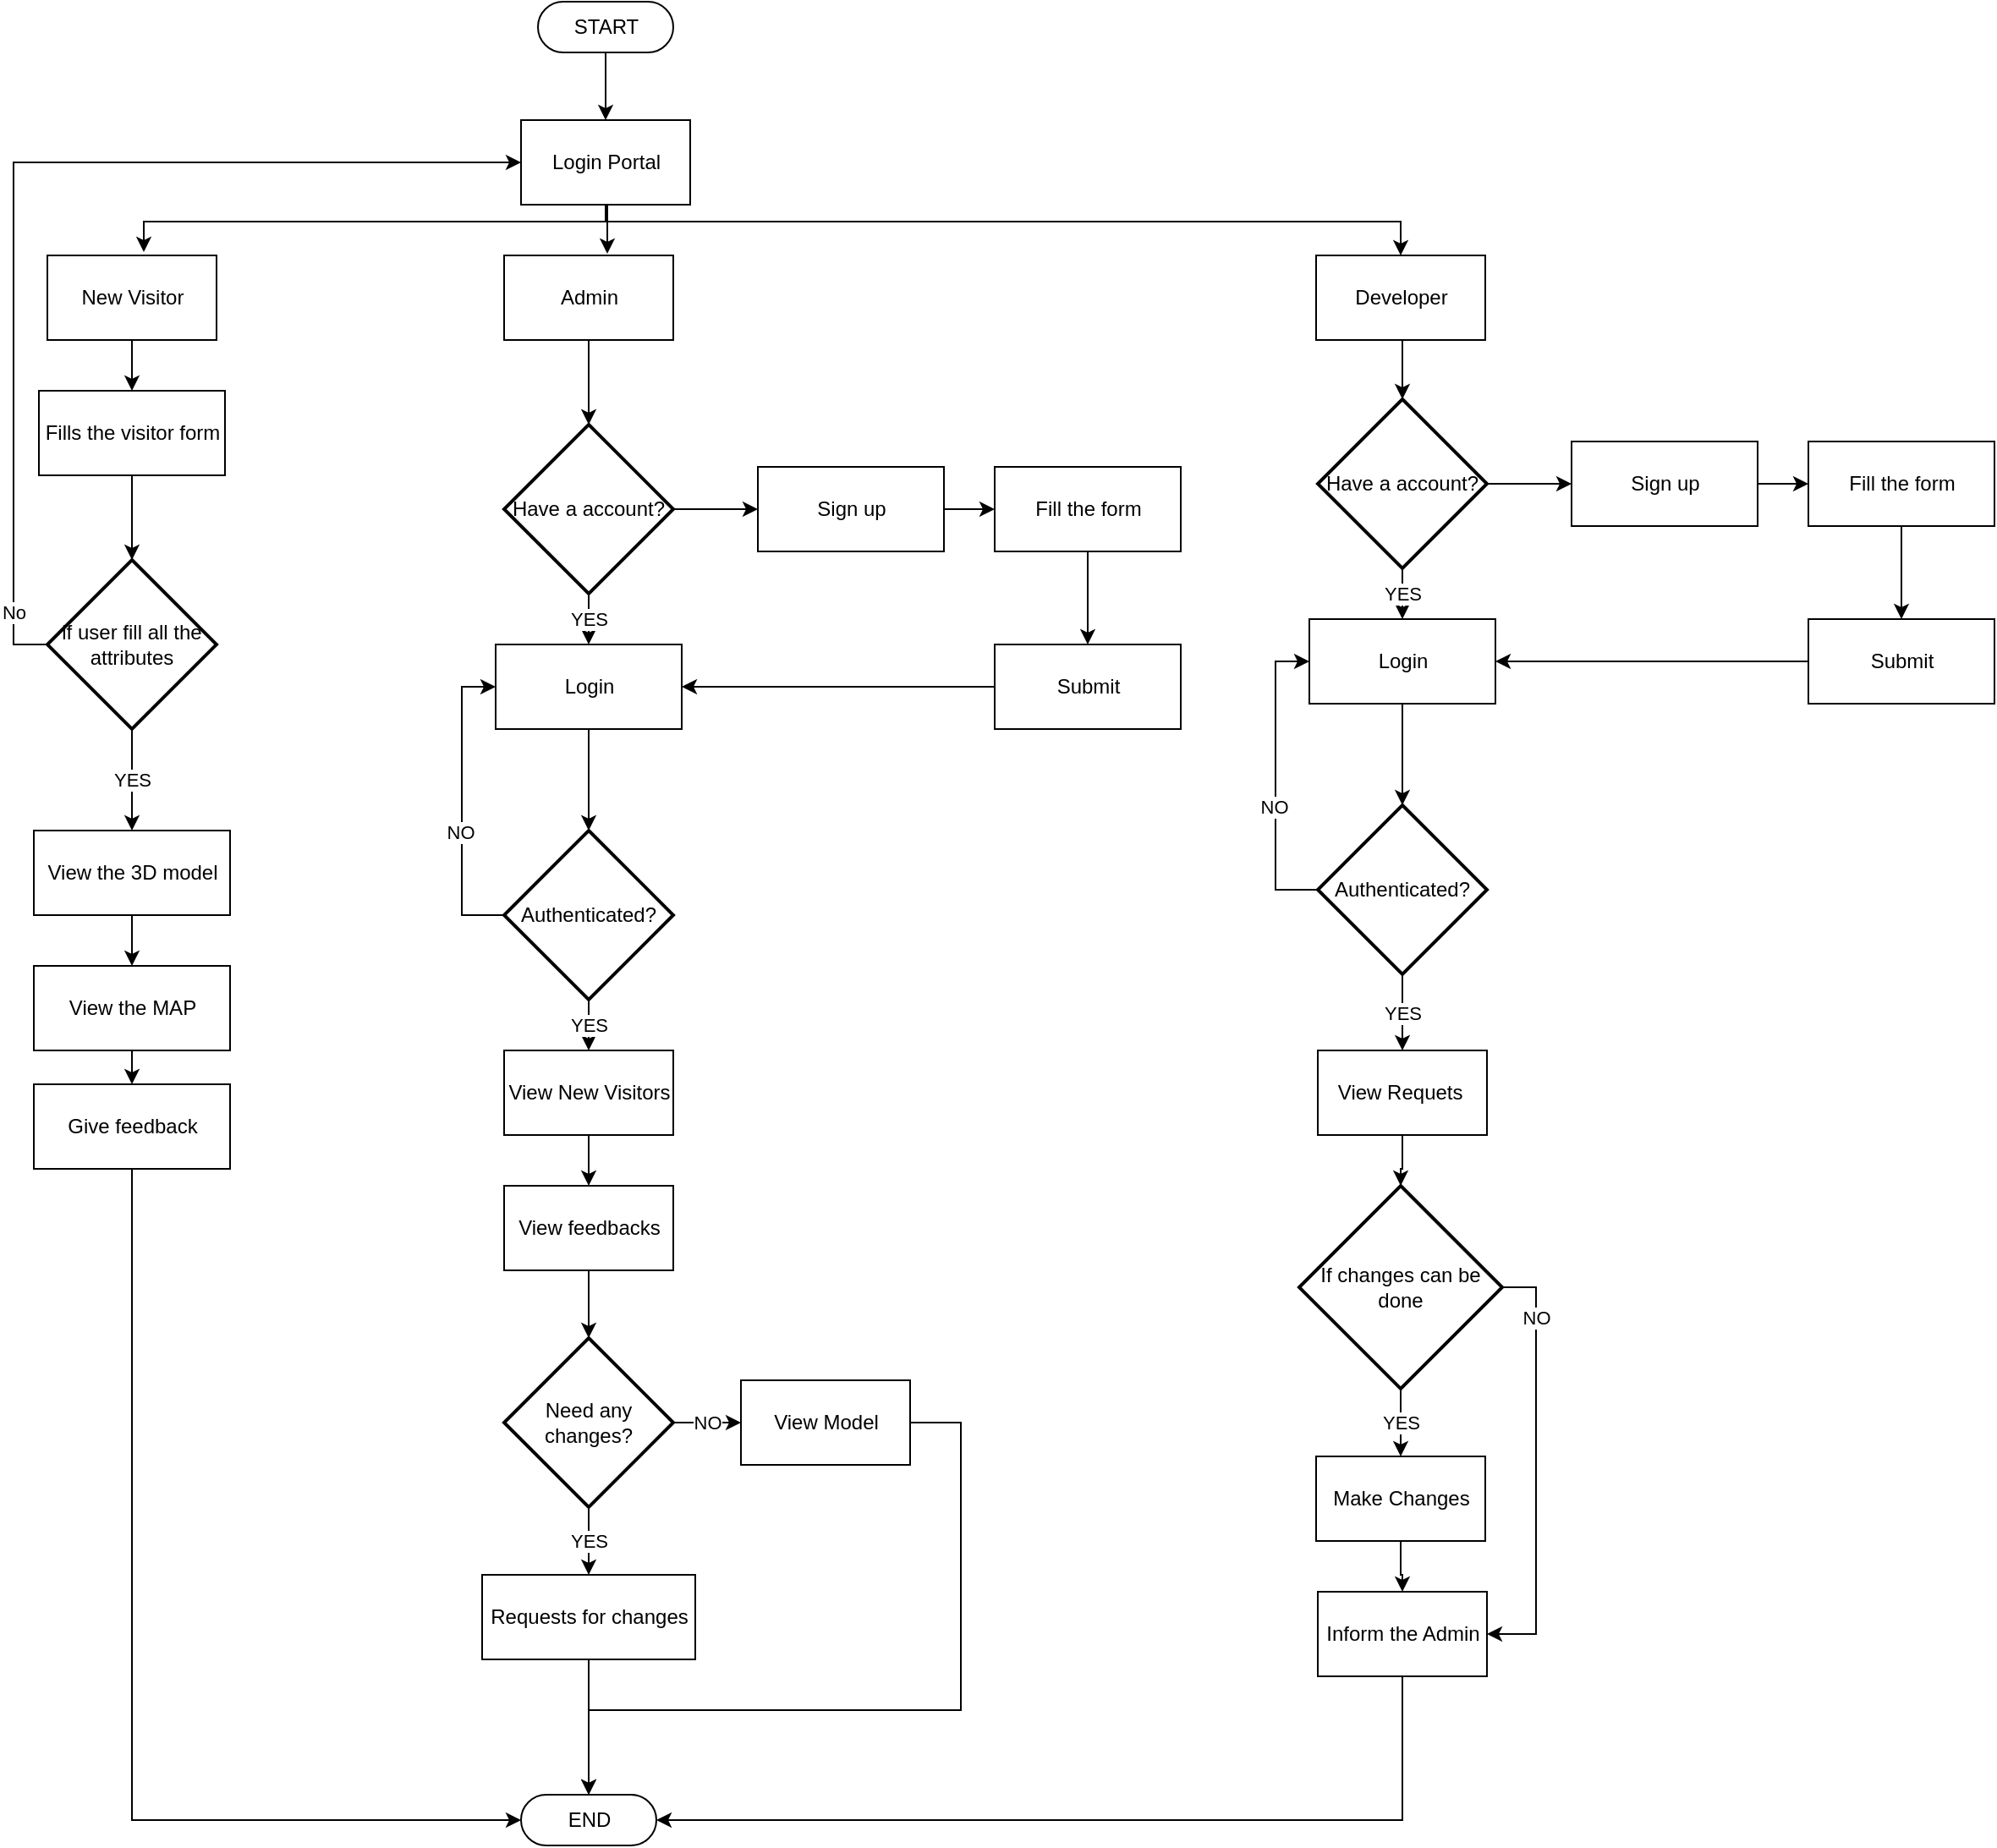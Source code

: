 <mxfile version="20.6.1" type="device"><diagram id="C5RBs43oDa-KdzZeNtuy" name="Page-1"><mxGraphModel dx="1422" dy="857" grid="1" gridSize="10" guides="1" tooltips="1" connect="1" arrows="1" fold="1" page="1" pageScale="1" pageWidth="827" pageHeight="1169" math="0" shadow="0"><root><mxCell id="WIyWlLk6GJQsqaUBKTNV-0"/><mxCell id="WIyWlLk6GJQsqaUBKTNV-1" parent="WIyWlLk6GJQsqaUBKTNV-0"/><mxCell id="gOESpueFbj7XcojlYjLq-3" style="edgeStyle=orthogonalEdgeStyle;rounded=0;orthogonalLoop=1;jettySize=auto;html=1;exitX=0.5;exitY=0.5;exitDx=0;exitDy=15;exitPerimeter=0;entryX=0.5;entryY=0;entryDx=0;entryDy=0;" edge="1" parent="WIyWlLk6GJQsqaUBKTNV-1" source="gOESpueFbj7XcojlYjLq-0" target="gOESpueFbj7XcojlYjLq-1"><mxGeometry relative="1" as="geometry"/></mxCell><mxCell id="gOESpueFbj7XcojlYjLq-0" value="START" style="html=1;dashed=0;whitespace=wrap;shape=mxgraph.dfd.start" vertex="1" parent="WIyWlLk6GJQsqaUBKTNV-1"><mxGeometry x="380" y="40" width="80" height="30" as="geometry"/></mxCell><mxCell id="gOESpueFbj7XcojlYjLq-69" style="edgeStyle=orthogonalEdgeStyle;rounded=0;orthogonalLoop=1;jettySize=auto;html=1;exitX=0.5;exitY=1;exitDx=0;exitDy=0;entryX=0.57;entryY=-0.04;entryDx=0;entryDy=0;entryPerimeter=0;" edge="1" parent="WIyWlLk6GJQsqaUBKTNV-1" source="gOESpueFbj7XcojlYjLq-1" target="gOESpueFbj7XcojlYjLq-66"><mxGeometry relative="1" as="geometry"><Array as="points"><mxPoint x="420" y="170"/><mxPoint x="147" y="170"/></Array></mxGeometry></mxCell><mxCell id="gOESpueFbj7XcojlYjLq-71" style="edgeStyle=orthogonalEdgeStyle;rounded=0;orthogonalLoop=1;jettySize=auto;html=1;exitX=0.5;exitY=1;exitDx=0;exitDy=0;entryX=0.61;entryY=-0.02;entryDx=0;entryDy=0;entryPerimeter=0;" edge="1" parent="WIyWlLk6GJQsqaUBKTNV-1" source="gOESpueFbj7XcojlYjLq-1" target="gOESpueFbj7XcojlYjLq-68"><mxGeometry relative="1" as="geometry"/></mxCell><mxCell id="gOESpueFbj7XcojlYjLq-72" style="edgeStyle=orthogonalEdgeStyle;rounded=0;orthogonalLoop=1;jettySize=auto;html=1;exitX=0.5;exitY=1;exitDx=0;exitDy=0;entryX=0.5;entryY=0;entryDx=0;entryDy=0;" edge="1" parent="WIyWlLk6GJQsqaUBKTNV-1" source="gOESpueFbj7XcojlYjLq-1" target="gOESpueFbj7XcojlYjLq-67"><mxGeometry relative="1" as="geometry"><Array as="points"><mxPoint x="420" y="170"/><mxPoint x="890" y="170"/></Array></mxGeometry></mxCell><mxCell id="gOESpueFbj7XcojlYjLq-1" value="Login Portal" style="html=1;dashed=0;whitespace=wrap;" vertex="1" parent="WIyWlLk6GJQsqaUBKTNV-1"><mxGeometry x="370" y="110" width="100" height="50" as="geometry"/></mxCell><mxCell id="gOESpueFbj7XcojlYjLq-53" style="edgeStyle=orthogonalEdgeStyle;rounded=0;orthogonalLoop=1;jettySize=auto;html=1;exitX=0.5;exitY=1;exitDx=0;exitDy=0;entryX=0.5;entryY=0;entryDx=0;entryDy=0;" edge="1" parent="WIyWlLk6GJQsqaUBKTNV-1" source="gOESpueFbj7XcojlYjLq-50" target="gOESpueFbj7XcojlYjLq-52"><mxGeometry relative="1" as="geometry"/></mxCell><mxCell id="gOESpueFbj7XcojlYjLq-50" value="View the 3D model" style="html=1;dashed=0;whitespace=wrap;" vertex="1" parent="WIyWlLk6GJQsqaUBKTNV-1"><mxGeometry x="82" y="530" width="116" height="50" as="geometry"/></mxCell><mxCell id="gOESpueFbj7XcojlYjLq-55" style="edgeStyle=orthogonalEdgeStyle;rounded=0;orthogonalLoop=1;jettySize=auto;html=1;exitX=0.5;exitY=1;exitDx=0;exitDy=0;entryX=0.5;entryY=0;entryDx=0;entryDy=0;" edge="1" parent="WIyWlLk6GJQsqaUBKTNV-1" source="gOESpueFbj7XcojlYjLq-52" target="gOESpueFbj7XcojlYjLq-54"><mxGeometry relative="1" as="geometry"/></mxCell><mxCell id="gOESpueFbj7XcojlYjLq-52" value="View the MAP" style="html=1;dashed=0;whitespace=wrap;" vertex="1" parent="WIyWlLk6GJQsqaUBKTNV-1"><mxGeometry x="82" y="610" width="116" height="50" as="geometry"/></mxCell><mxCell id="gOESpueFbj7XcojlYjLq-57" style="edgeStyle=orthogonalEdgeStyle;rounded=0;orthogonalLoop=1;jettySize=auto;html=1;exitX=0.5;exitY=1;exitDx=0;exitDy=0;" edge="1" parent="WIyWlLk6GJQsqaUBKTNV-1" source="gOESpueFbj7XcojlYjLq-54" target="gOESpueFbj7XcojlYjLq-56"><mxGeometry relative="1" as="geometry"><mxPoint x="140" y="1060" as="targetPoint"/><Array as="points"><mxPoint x="140" y="1115"/></Array></mxGeometry></mxCell><mxCell id="gOESpueFbj7XcojlYjLq-54" value="Give feedback" style="html=1;dashed=0;whitespace=wrap;" vertex="1" parent="WIyWlLk6GJQsqaUBKTNV-1"><mxGeometry x="82" y="680" width="116" height="50" as="geometry"/></mxCell><mxCell id="gOESpueFbj7XcojlYjLq-56" value="END" style="html=1;dashed=0;whitespace=wrap;shape=mxgraph.dfd.start" vertex="1" parent="WIyWlLk6GJQsqaUBKTNV-1"><mxGeometry x="370" y="1100" width="80" height="30" as="geometry"/></mxCell><mxCell id="gOESpueFbj7XcojlYjLq-61" value="YES" style="edgeStyle=orthogonalEdgeStyle;rounded=0;orthogonalLoop=1;jettySize=auto;html=1;exitX=0.5;exitY=1;exitDx=0;exitDy=0;exitPerimeter=0;entryX=0.5;entryY=0;entryDx=0;entryDy=0;" edge="1" parent="WIyWlLk6GJQsqaUBKTNV-1" source="gOESpueFbj7XcojlYjLq-58" target="gOESpueFbj7XcojlYjLq-50"><mxGeometry relative="1" as="geometry"/></mxCell><mxCell id="gOESpueFbj7XcojlYjLq-76" style="edgeStyle=orthogonalEdgeStyle;rounded=0;orthogonalLoop=1;jettySize=auto;html=1;exitX=0;exitY=0.5;exitDx=0;exitDy=0;exitPerimeter=0;entryX=0;entryY=0.5;entryDx=0;entryDy=0;" edge="1" parent="WIyWlLk6GJQsqaUBKTNV-1" source="gOESpueFbj7XcojlYjLq-58" target="gOESpueFbj7XcojlYjLq-1"><mxGeometry relative="1" as="geometry"/></mxCell><mxCell id="gOESpueFbj7XcojlYjLq-78" value="No" style="edgeLabel;html=1;align=center;verticalAlign=middle;resizable=0;points=[];" vertex="1" connectable="0" parent="gOESpueFbj7XcojlYjLq-76"><mxGeometry x="-0.871" relative="1" as="geometry"><mxPoint as="offset"/></mxGeometry></mxCell><mxCell id="gOESpueFbj7XcojlYjLq-58" value="if user fill all the attributes" style="strokeWidth=2;html=1;shape=mxgraph.flowchart.decision;whiteSpace=wrap;" vertex="1" parent="WIyWlLk6GJQsqaUBKTNV-1"><mxGeometry x="90" y="370" width="100" height="100" as="geometry"/></mxCell><mxCell id="gOESpueFbj7XcojlYjLq-74" style="edgeStyle=orthogonalEdgeStyle;rounded=0;orthogonalLoop=1;jettySize=auto;html=1;entryX=0.5;entryY=0;entryDx=0;entryDy=0;" edge="1" parent="WIyWlLk6GJQsqaUBKTNV-1" source="gOESpueFbj7XcojlYjLq-66" target="gOESpueFbj7XcojlYjLq-73"><mxGeometry relative="1" as="geometry"/></mxCell><mxCell id="gOESpueFbj7XcojlYjLq-66" value="New Visitor" style="html=1;dashed=0;whitespace=wrap;" vertex="1" parent="WIyWlLk6GJQsqaUBKTNV-1"><mxGeometry x="90" y="190" width="100" height="50" as="geometry"/></mxCell><mxCell id="gOESpueFbj7XcojlYjLq-126" style="edgeStyle=orthogonalEdgeStyle;rounded=0;orthogonalLoop=1;jettySize=auto;html=1;exitX=0.5;exitY=1;exitDx=0;exitDy=0;entryX=0.5;entryY=0;entryDx=0;entryDy=0;entryPerimeter=0;" edge="1" parent="WIyWlLk6GJQsqaUBKTNV-1" source="gOESpueFbj7XcojlYjLq-67" target="gOESpueFbj7XcojlYjLq-114"><mxGeometry relative="1" as="geometry"/></mxCell><mxCell id="gOESpueFbj7XcojlYjLq-67" value="Developer" style="html=1;dashed=0;whitespace=wrap;" vertex="1" parent="WIyWlLk6GJQsqaUBKTNV-1"><mxGeometry x="840" y="190" width="100" height="50" as="geometry"/></mxCell><mxCell id="gOESpueFbj7XcojlYjLq-82" style="edgeStyle=orthogonalEdgeStyle;rounded=0;orthogonalLoop=1;jettySize=auto;html=1;entryX=0.5;entryY=0;entryDx=0;entryDy=0;entryPerimeter=0;" edge="1" parent="WIyWlLk6GJQsqaUBKTNV-1" source="gOESpueFbj7XcojlYjLq-68" target="gOESpueFbj7XcojlYjLq-81"><mxGeometry relative="1" as="geometry"/></mxCell><mxCell id="gOESpueFbj7XcojlYjLq-68" value="Admin" style="html=1;dashed=0;whitespace=wrap;" vertex="1" parent="WIyWlLk6GJQsqaUBKTNV-1"><mxGeometry x="360" y="190" width="100" height="50" as="geometry"/></mxCell><mxCell id="gOESpueFbj7XcojlYjLq-75" style="edgeStyle=orthogonalEdgeStyle;rounded=0;orthogonalLoop=1;jettySize=auto;html=1;" edge="1" parent="WIyWlLk6GJQsqaUBKTNV-1" source="gOESpueFbj7XcojlYjLq-73" target="gOESpueFbj7XcojlYjLq-58"><mxGeometry relative="1" as="geometry"/></mxCell><mxCell id="gOESpueFbj7XcojlYjLq-73" value="Fills the visitor form" style="html=1;dashed=0;whitespace=wrap;" vertex="1" parent="WIyWlLk6GJQsqaUBKTNV-1"><mxGeometry x="85" y="270" width="110" height="50" as="geometry"/></mxCell><mxCell id="gOESpueFbj7XcojlYjLq-85" value="YES" style="edgeStyle=orthogonalEdgeStyle;rounded=0;orthogonalLoop=1;jettySize=auto;html=1;entryX=0.5;entryY=0;entryDx=0;entryDy=0;" edge="1" parent="WIyWlLk6GJQsqaUBKTNV-1" source="gOESpueFbj7XcojlYjLq-81" target="gOESpueFbj7XcojlYjLq-83"><mxGeometry relative="1" as="geometry"/></mxCell><mxCell id="gOESpueFbj7XcojlYjLq-87" style="edgeStyle=orthogonalEdgeStyle;rounded=0;orthogonalLoop=1;jettySize=auto;html=1;exitX=1;exitY=0.5;exitDx=0;exitDy=0;exitPerimeter=0;entryX=0;entryY=0.5;entryDx=0;entryDy=0;" edge="1" parent="WIyWlLk6GJQsqaUBKTNV-1" source="gOESpueFbj7XcojlYjLq-81" target="gOESpueFbj7XcojlYjLq-86"><mxGeometry relative="1" as="geometry"/></mxCell><mxCell id="gOESpueFbj7XcojlYjLq-81" value="&lt;span style=&quot;&quot;&gt;Have a account?&lt;/span&gt;" style="strokeWidth=2;html=1;shape=mxgraph.flowchart.decision;whiteSpace=wrap;" vertex="1" parent="WIyWlLk6GJQsqaUBKTNV-1"><mxGeometry x="360" y="290" width="100" height="100" as="geometry"/></mxCell><mxCell id="gOESpueFbj7XcojlYjLq-94" style="edgeStyle=orthogonalEdgeStyle;rounded=0;orthogonalLoop=1;jettySize=auto;html=1;exitX=0.5;exitY=1;exitDx=0;exitDy=0;entryX=0.5;entryY=0;entryDx=0;entryDy=0;entryPerimeter=0;" edge="1" parent="WIyWlLk6GJQsqaUBKTNV-1" source="gOESpueFbj7XcojlYjLq-83" target="gOESpueFbj7XcojlYjLq-93"><mxGeometry relative="1" as="geometry"/></mxCell><mxCell id="gOESpueFbj7XcojlYjLq-83" value="Login" style="html=1;dashed=0;whitespace=wrap;" vertex="1" parent="WIyWlLk6GJQsqaUBKTNV-1"><mxGeometry x="355" y="420" width="110" height="50" as="geometry"/></mxCell><mxCell id="gOESpueFbj7XcojlYjLq-89" style="edgeStyle=orthogonalEdgeStyle;rounded=0;orthogonalLoop=1;jettySize=auto;html=1;entryX=0;entryY=0.5;entryDx=0;entryDy=0;" edge="1" parent="WIyWlLk6GJQsqaUBKTNV-1" source="gOESpueFbj7XcojlYjLq-86" target="gOESpueFbj7XcojlYjLq-88"><mxGeometry relative="1" as="geometry"/></mxCell><mxCell id="gOESpueFbj7XcojlYjLq-86" value="Sign up" style="html=1;dashed=0;whitespace=wrap;" vertex="1" parent="WIyWlLk6GJQsqaUBKTNV-1"><mxGeometry x="510" y="315" width="110" height="50" as="geometry"/></mxCell><mxCell id="gOESpueFbj7XcojlYjLq-91" style="edgeStyle=orthogonalEdgeStyle;rounded=0;orthogonalLoop=1;jettySize=auto;html=1;exitX=0.5;exitY=1;exitDx=0;exitDy=0;" edge="1" parent="WIyWlLk6GJQsqaUBKTNV-1" source="gOESpueFbj7XcojlYjLq-88" target="gOESpueFbj7XcojlYjLq-90"><mxGeometry relative="1" as="geometry"/></mxCell><mxCell id="gOESpueFbj7XcojlYjLq-88" value="Fill the form" style="html=1;dashed=0;whitespace=wrap;" vertex="1" parent="WIyWlLk6GJQsqaUBKTNV-1"><mxGeometry x="650" y="315" width="110" height="50" as="geometry"/></mxCell><mxCell id="gOESpueFbj7XcojlYjLq-92" style="edgeStyle=orthogonalEdgeStyle;rounded=0;orthogonalLoop=1;jettySize=auto;html=1;" edge="1" parent="WIyWlLk6GJQsqaUBKTNV-1" source="gOESpueFbj7XcojlYjLq-90" target="gOESpueFbj7XcojlYjLq-83"><mxGeometry relative="1" as="geometry"/></mxCell><mxCell id="gOESpueFbj7XcojlYjLq-90" value="Submit" style="html=1;dashed=0;whitespace=wrap;" vertex="1" parent="WIyWlLk6GJQsqaUBKTNV-1"><mxGeometry x="650" y="420" width="110" height="50" as="geometry"/></mxCell><mxCell id="gOESpueFbj7XcojlYjLq-96" value="YES" style="edgeStyle=orthogonalEdgeStyle;rounded=0;orthogonalLoop=1;jettySize=auto;html=1;exitX=0.5;exitY=1;exitDx=0;exitDy=0;exitPerimeter=0;entryX=0.5;entryY=0;entryDx=0;entryDy=0;" edge="1" parent="WIyWlLk6GJQsqaUBKTNV-1" source="gOESpueFbj7XcojlYjLq-93" target="gOESpueFbj7XcojlYjLq-95"><mxGeometry relative="1" as="geometry"/></mxCell><mxCell id="gOESpueFbj7XcojlYjLq-105" style="edgeStyle=orthogonalEdgeStyle;rounded=0;orthogonalLoop=1;jettySize=auto;html=1;exitX=0;exitY=0.5;exitDx=0;exitDy=0;exitPerimeter=0;entryX=0;entryY=0.5;entryDx=0;entryDy=0;" edge="1" parent="WIyWlLk6GJQsqaUBKTNV-1" source="gOESpueFbj7XcojlYjLq-93" target="gOESpueFbj7XcojlYjLq-83"><mxGeometry relative="1" as="geometry"/></mxCell><mxCell id="gOESpueFbj7XcojlYjLq-106" value="NO" style="edgeLabel;html=1;align=center;verticalAlign=middle;resizable=0;points=[];" vertex="1" connectable="0" parent="gOESpueFbj7XcojlYjLq-105"><mxGeometry x="-0.178" y="1" relative="1" as="geometry"><mxPoint as="offset"/></mxGeometry></mxCell><mxCell id="gOESpueFbj7XcojlYjLq-93" value="&lt;span style=&quot;&quot;&gt;Authenticated?&lt;/span&gt;" style="strokeWidth=2;html=1;shape=mxgraph.flowchart.decision;whiteSpace=wrap;" vertex="1" parent="WIyWlLk6GJQsqaUBKTNV-1"><mxGeometry x="360" y="530" width="100" height="100" as="geometry"/></mxCell><mxCell id="gOESpueFbj7XcojlYjLq-101" style="edgeStyle=orthogonalEdgeStyle;rounded=0;orthogonalLoop=1;jettySize=auto;html=1;entryX=0.5;entryY=0;entryDx=0;entryDy=0;" edge="1" parent="WIyWlLk6GJQsqaUBKTNV-1" source="gOESpueFbj7XcojlYjLq-95" target="gOESpueFbj7XcojlYjLq-97"><mxGeometry relative="1" as="geometry"/></mxCell><mxCell id="gOESpueFbj7XcojlYjLq-95" value="View New Visitors" style="html=1;dashed=0;whitespace=wrap;" vertex="1" parent="WIyWlLk6GJQsqaUBKTNV-1"><mxGeometry x="360" y="660" width="100" height="50" as="geometry"/></mxCell><mxCell id="gOESpueFbj7XcojlYjLq-100" style="edgeStyle=orthogonalEdgeStyle;rounded=0;orthogonalLoop=1;jettySize=auto;html=1;entryX=0.5;entryY=0;entryDx=0;entryDy=0;entryPerimeter=0;" edge="1" parent="WIyWlLk6GJQsqaUBKTNV-1" source="gOESpueFbj7XcojlYjLq-97" target="gOESpueFbj7XcojlYjLq-99"><mxGeometry relative="1" as="geometry"/></mxCell><mxCell id="gOESpueFbj7XcojlYjLq-97" value="View feedbacks" style="html=1;dashed=0;whitespace=wrap;" vertex="1" parent="WIyWlLk6GJQsqaUBKTNV-1"><mxGeometry x="360" y="740" width="100" height="50" as="geometry"/></mxCell><mxCell id="gOESpueFbj7XcojlYjLq-103" value="YES" style="edgeStyle=orthogonalEdgeStyle;rounded=0;orthogonalLoop=1;jettySize=auto;html=1;exitX=0.5;exitY=1;exitDx=0;exitDy=0;exitPerimeter=0;entryX=0.5;entryY=0;entryDx=0;entryDy=0;" edge="1" parent="WIyWlLk6GJQsqaUBKTNV-1" source="gOESpueFbj7XcojlYjLq-99" target="gOESpueFbj7XcojlYjLq-102"><mxGeometry relative="1" as="geometry"/></mxCell><mxCell id="gOESpueFbj7XcojlYjLq-110" value="NO" style="edgeStyle=orthogonalEdgeStyle;rounded=0;orthogonalLoop=1;jettySize=auto;html=1;exitX=1;exitY=0.5;exitDx=0;exitDy=0;exitPerimeter=0;entryX=0;entryY=0.5;entryDx=0;entryDy=0;" edge="1" parent="WIyWlLk6GJQsqaUBKTNV-1" source="gOESpueFbj7XcojlYjLq-99" target="gOESpueFbj7XcojlYjLq-109"><mxGeometry relative="1" as="geometry"/></mxCell><mxCell id="gOESpueFbj7XcojlYjLq-99" value="&lt;span style=&quot;&quot;&gt;Need any changes?&lt;/span&gt;" style="strokeWidth=2;html=1;shape=mxgraph.flowchart.decision;whiteSpace=wrap;" vertex="1" parent="WIyWlLk6GJQsqaUBKTNV-1"><mxGeometry x="360" y="830" width="100" height="100" as="geometry"/></mxCell><mxCell id="gOESpueFbj7XcojlYjLq-104" style="edgeStyle=orthogonalEdgeStyle;rounded=0;orthogonalLoop=1;jettySize=auto;html=1;exitX=0.5;exitY=1;exitDx=0;exitDy=0;entryX=0.5;entryY=0.5;entryDx=0;entryDy=-15;entryPerimeter=0;" edge="1" parent="WIyWlLk6GJQsqaUBKTNV-1" source="gOESpueFbj7XcojlYjLq-102" target="gOESpueFbj7XcojlYjLq-56"><mxGeometry relative="1" as="geometry"/></mxCell><mxCell id="gOESpueFbj7XcojlYjLq-102" value="Requests for changes" style="html=1;dashed=0;whitespace=wrap;" vertex="1" parent="WIyWlLk6GJQsqaUBKTNV-1"><mxGeometry x="347" y="970" width="126" height="50" as="geometry"/></mxCell><mxCell id="gOESpueFbj7XcojlYjLq-111" style="edgeStyle=orthogonalEdgeStyle;rounded=0;orthogonalLoop=1;jettySize=auto;html=1;exitX=1;exitY=0.5;exitDx=0;exitDy=0;" edge="1" parent="WIyWlLk6GJQsqaUBKTNV-1" source="gOESpueFbj7XcojlYjLq-109"><mxGeometry relative="1" as="geometry"><mxPoint x="410" y="1100" as="targetPoint"/><Array as="points"><mxPoint x="630" y="880"/><mxPoint x="630" y="1050"/><mxPoint x="410" y="1050"/></Array></mxGeometry></mxCell><mxCell id="gOESpueFbj7XcojlYjLq-109" value="View Model" style="html=1;dashed=0;whitespace=wrap;" vertex="1" parent="WIyWlLk6GJQsqaUBKTNV-1"><mxGeometry x="500" y="855" width="100" height="50" as="geometry"/></mxCell><mxCell id="gOESpueFbj7XcojlYjLq-112" value="YES" style="edgeStyle=orthogonalEdgeStyle;rounded=0;orthogonalLoop=1;jettySize=auto;html=1;entryX=0.5;entryY=0;entryDx=0;entryDy=0;" edge="1" parent="WIyWlLk6GJQsqaUBKTNV-1" source="gOESpueFbj7XcojlYjLq-114" target="gOESpueFbj7XcojlYjLq-116"><mxGeometry relative="1" as="geometry"/></mxCell><mxCell id="gOESpueFbj7XcojlYjLq-113" style="edgeStyle=orthogonalEdgeStyle;rounded=0;orthogonalLoop=1;jettySize=auto;html=1;exitX=1;exitY=0.5;exitDx=0;exitDy=0;exitPerimeter=0;entryX=0;entryY=0.5;entryDx=0;entryDy=0;" edge="1" parent="WIyWlLk6GJQsqaUBKTNV-1" source="gOESpueFbj7XcojlYjLq-114" target="gOESpueFbj7XcojlYjLq-118"><mxGeometry relative="1" as="geometry"/></mxCell><mxCell id="gOESpueFbj7XcojlYjLq-114" value="&lt;span style=&quot;&quot;&gt;Have a account?&lt;/span&gt;" style="strokeWidth=2;html=1;shape=mxgraph.flowchart.decision;whiteSpace=wrap;" vertex="1" parent="WIyWlLk6GJQsqaUBKTNV-1"><mxGeometry x="841" y="275" width="100" height="100" as="geometry"/></mxCell><mxCell id="gOESpueFbj7XcojlYjLq-115" style="edgeStyle=orthogonalEdgeStyle;rounded=0;orthogonalLoop=1;jettySize=auto;html=1;exitX=0.5;exitY=1;exitDx=0;exitDy=0;entryX=0.5;entryY=0;entryDx=0;entryDy=0;entryPerimeter=0;" edge="1" parent="WIyWlLk6GJQsqaUBKTNV-1" source="gOESpueFbj7XcojlYjLq-116" target="gOESpueFbj7XcojlYjLq-125"><mxGeometry relative="1" as="geometry"/></mxCell><mxCell id="gOESpueFbj7XcojlYjLq-116" value="Login" style="html=1;dashed=0;whitespace=wrap;" vertex="1" parent="WIyWlLk6GJQsqaUBKTNV-1"><mxGeometry x="836" y="405" width="110" height="50" as="geometry"/></mxCell><mxCell id="gOESpueFbj7XcojlYjLq-117" style="edgeStyle=orthogonalEdgeStyle;rounded=0;orthogonalLoop=1;jettySize=auto;html=1;entryX=0;entryY=0.5;entryDx=0;entryDy=0;" edge="1" parent="WIyWlLk6GJQsqaUBKTNV-1" source="gOESpueFbj7XcojlYjLq-118" target="gOESpueFbj7XcojlYjLq-120"><mxGeometry relative="1" as="geometry"/></mxCell><mxCell id="gOESpueFbj7XcojlYjLq-118" value="Sign up" style="html=1;dashed=0;whitespace=wrap;" vertex="1" parent="WIyWlLk6GJQsqaUBKTNV-1"><mxGeometry x="991" y="300" width="110" height="50" as="geometry"/></mxCell><mxCell id="gOESpueFbj7XcojlYjLq-119" style="edgeStyle=orthogonalEdgeStyle;rounded=0;orthogonalLoop=1;jettySize=auto;html=1;exitX=0.5;exitY=1;exitDx=0;exitDy=0;" edge="1" parent="WIyWlLk6GJQsqaUBKTNV-1" source="gOESpueFbj7XcojlYjLq-120" target="gOESpueFbj7XcojlYjLq-122"><mxGeometry relative="1" as="geometry"/></mxCell><mxCell id="gOESpueFbj7XcojlYjLq-120" value="Fill the form" style="html=1;dashed=0;whitespace=wrap;" vertex="1" parent="WIyWlLk6GJQsqaUBKTNV-1"><mxGeometry x="1131" y="300" width="110" height="50" as="geometry"/></mxCell><mxCell id="gOESpueFbj7XcojlYjLq-121" style="edgeStyle=orthogonalEdgeStyle;rounded=0;orthogonalLoop=1;jettySize=auto;html=1;" edge="1" parent="WIyWlLk6GJQsqaUBKTNV-1" source="gOESpueFbj7XcojlYjLq-122" target="gOESpueFbj7XcojlYjLq-116"><mxGeometry relative="1" as="geometry"/></mxCell><mxCell id="gOESpueFbj7XcojlYjLq-122" value="Submit" style="html=1;dashed=0;whitespace=wrap;" vertex="1" parent="WIyWlLk6GJQsqaUBKTNV-1"><mxGeometry x="1131" y="405" width="110" height="50" as="geometry"/></mxCell><mxCell id="gOESpueFbj7XcojlYjLq-123" style="edgeStyle=orthogonalEdgeStyle;rounded=0;orthogonalLoop=1;jettySize=auto;html=1;exitX=0;exitY=0.5;exitDx=0;exitDy=0;exitPerimeter=0;entryX=0;entryY=0.5;entryDx=0;entryDy=0;" edge="1" parent="WIyWlLk6GJQsqaUBKTNV-1" source="gOESpueFbj7XcojlYjLq-125" target="gOESpueFbj7XcojlYjLq-116"><mxGeometry relative="1" as="geometry"/></mxCell><mxCell id="gOESpueFbj7XcojlYjLq-124" value="NO" style="edgeLabel;html=1;align=center;verticalAlign=middle;resizable=0;points=[];" vertex="1" connectable="0" parent="gOESpueFbj7XcojlYjLq-123"><mxGeometry x="-0.178" y="1" relative="1" as="geometry"><mxPoint as="offset"/></mxGeometry></mxCell><mxCell id="gOESpueFbj7XcojlYjLq-128" value="YES" style="edgeStyle=orthogonalEdgeStyle;rounded=0;orthogonalLoop=1;jettySize=auto;html=1;exitX=0.5;exitY=1;exitDx=0;exitDy=0;exitPerimeter=0;" edge="1" parent="WIyWlLk6GJQsqaUBKTNV-1" source="gOESpueFbj7XcojlYjLq-125" target="gOESpueFbj7XcojlYjLq-127"><mxGeometry relative="1" as="geometry"/></mxCell><mxCell id="gOESpueFbj7XcojlYjLq-125" value="&lt;span style=&quot;&quot;&gt;Authenticated?&lt;/span&gt;" style="strokeWidth=2;html=1;shape=mxgraph.flowchart.decision;whiteSpace=wrap;" vertex="1" parent="WIyWlLk6GJQsqaUBKTNV-1"><mxGeometry x="841" y="515" width="100" height="100" as="geometry"/></mxCell><mxCell id="gOESpueFbj7XcojlYjLq-130" style="edgeStyle=orthogonalEdgeStyle;rounded=0;orthogonalLoop=1;jettySize=auto;html=1;entryX=0.5;entryY=0;entryDx=0;entryDy=0;entryPerimeter=0;" edge="1" parent="WIyWlLk6GJQsqaUBKTNV-1" source="gOESpueFbj7XcojlYjLq-127" target="gOESpueFbj7XcojlYjLq-129"><mxGeometry relative="1" as="geometry"/></mxCell><mxCell id="gOESpueFbj7XcojlYjLq-127" value="View Requets&amp;nbsp;" style="html=1;dashed=0;whitespace=wrap;" vertex="1" parent="WIyWlLk6GJQsqaUBKTNV-1"><mxGeometry x="841" y="660" width="100" height="50" as="geometry"/></mxCell><mxCell id="gOESpueFbj7XcojlYjLq-132" value="YES" style="edgeStyle=orthogonalEdgeStyle;rounded=0;orthogonalLoop=1;jettySize=auto;html=1;exitX=0.5;exitY=1;exitDx=0;exitDy=0;exitPerimeter=0;entryX=0.5;entryY=0;entryDx=0;entryDy=0;" edge="1" parent="WIyWlLk6GJQsqaUBKTNV-1" source="gOESpueFbj7XcojlYjLq-129" target="gOESpueFbj7XcojlYjLq-131"><mxGeometry relative="1" as="geometry"/></mxCell><mxCell id="gOESpueFbj7XcojlYjLq-137" style="edgeStyle=orthogonalEdgeStyle;rounded=0;orthogonalLoop=1;jettySize=auto;html=1;exitX=1;exitY=0.5;exitDx=0;exitDy=0;exitPerimeter=0;entryX=1;entryY=0.5;entryDx=0;entryDy=0;" edge="1" parent="WIyWlLk6GJQsqaUBKTNV-1" source="gOESpueFbj7XcojlYjLq-129" target="gOESpueFbj7XcojlYjLq-133"><mxGeometry relative="1" as="geometry"/></mxCell><mxCell id="gOESpueFbj7XcojlYjLq-138" value="NO" style="edgeLabel;html=1;align=center;verticalAlign=middle;resizable=0;points=[];" vertex="1" connectable="0" parent="gOESpueFbj7XcojlYjLq-137"><mxGeometry x="-0.701" relative="1" as="geometry"><mxPoint as="offset"/></mxGeometry></mxCell><mxCell id="gOESpueFbj7XcojlYjLq-129" value="&lt;span style=&quot;&quot;&gt;If changes can be done&lt;/span&gt;" style="strokeWidth=2;html=1;shape=mxgraph.flowchart.decision;whiteSpace=wrap;" vertex="1" parent="WIyWlLk6GJQsqaUBKTNV-1"><mxGeometry x="830" y="740" width="120" height="120" as="geometry"/></mxCell><mxCell id="gOESpueFbj7XcojlYjLq-134" style="edgeStyle=orthogonalEdgeStyle;rounded=0;orthogonalLoop=1;jettySize=auto;html=1;entryX=0.5;entryY=0;entryDx=0;entryDy=0;" edge="1" parent="WIyWlLk6GJQsqaUBKTNV-1" source="gOESpueFbj7XcojlYjLq-131" target="gOESpueFbj7XcojlYjLq-133"><mxGeometry relative="1" as="geometry"/></mxCell><mxCell id="gOESpueFbj7XcojlYjLq-131" value="Make Changes" style="html=1;dashed=0;whitespace=wrap;" vertex="1" parent="WIyWlLk6GJQsqaUBKTNV-1"><mxGeometry x="840" y="900" width="100" height="50" as="geometry"/></mxCell><mxCell id="gOESpueFbj7XcojlYjLq-139" style="edgeStyle=orthogonalEdgeStyle;rounded=0;orthogonalLoop=1;jettySize=auto;html=1;exitX=0.5;exitY=1;exitDx=0;exitDy=0;entryX=1;entryY=0.5;entryDx=0;entryDy=0;entryPerimeter=0;" edge="1" parent="WIyWlLk6GJQsqaUBKTNV-1" source="gOESpueFbj7XcojlYjLq-133" target="gOESpueFbj7XcojlYjLq-56"><mxGeometry relative="1" as="geometry"/></mxCell><mxCell id="gOESpueFbj7XcojlYjLq-133" value="Inform the Admin" style="html=1;dashed=0;whitespace=wrap;" vertex="1" parent="WIyWlLk6GJQsqaUBKTNV-1"><mxGeometry x="841" y="980" width="100" height="50" as="geometry"/></mxCell></root></mxGraphModel></diagram></mxfile>